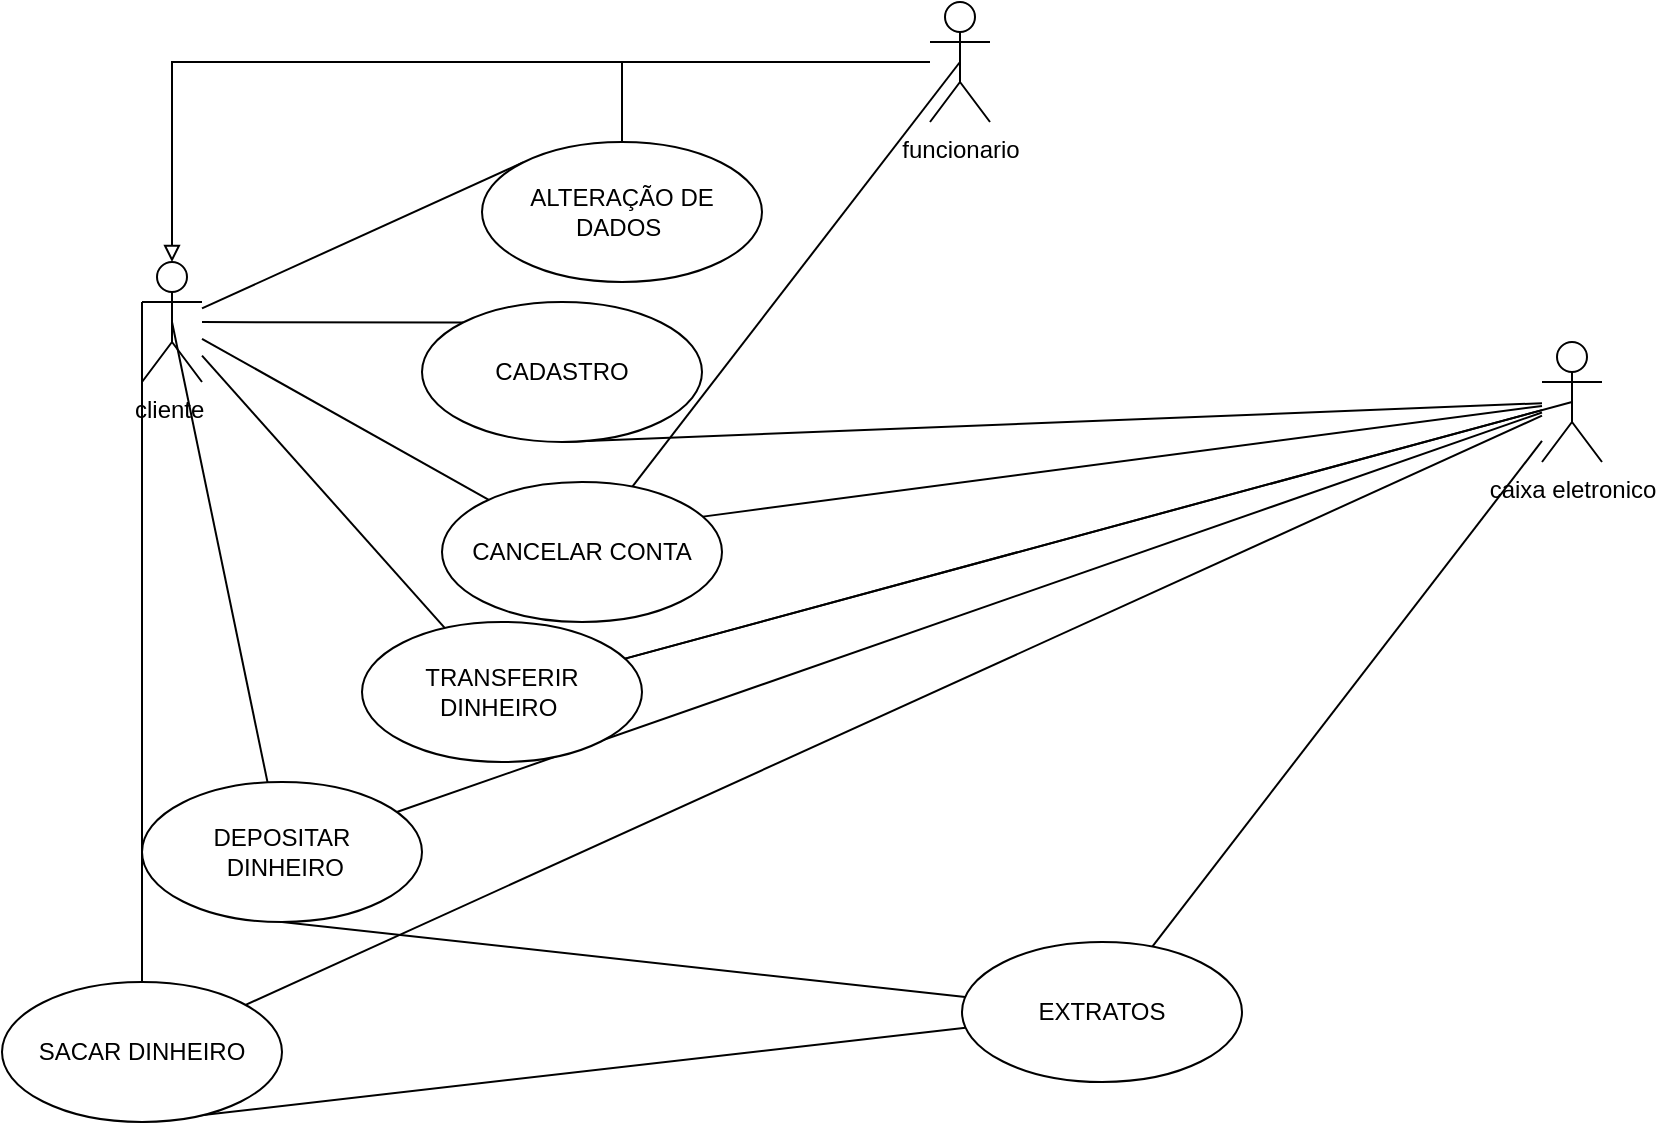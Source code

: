 <mxfile version="21.0.8" type="github">
  <diagram name="Página-1" id="yxh-n5cBD9CZkidyRWXZ">
    <mxGraphModel dx="2261" dy="1965" grid="1" gridSize="10" guides="1" tooltips="1" connect="1" arrows="1" fold="1" page="1" pageScale="1" pageWidth="827" pageHeight="1169" math="0" shadow="0">
      <root>
        <mxCell id="0" />
        <mxCell id="1" parent="0" />
        <mxCell id="_JtVAuVXo5apgUJnAtzp-38" style="rounded=0;orthogonalLoop=1;jettySize=auto;html=1;entryX=0;entryY=0;entryDx=0;entryDy=0;endArrow=none;endFill=0;" edge="1" parent="1" source="_JtVAuVXo5apgUJnAtzp-5" target="_JtVAuVXo5apgUJnAtzp-12">
          <mxGeometry relative="1" as="geometry">
            <mxPoint x="150" y="65" as="targetPoint" />
          </mxGeometry>
        </mxCell>
        <mxCell id="_JtVAuVXo5apgUJnAtzp-43" style="rounded=0;orthogonalLoop=1;jettySize=auto;html=1;entryX=0;entryY=0;entryDx=0;entryDy=0;endArrow=none;endFill=0;" edge="1" parent="1" source="_JtVAuVXo5apgUJnAtzp-5" target="_JtVAuVXo5apgUJnAtzp-18">
          <mxGeometry relative="1" as="geometry" />
        </mxCell>
        <mxCell id="_JtVAuVXo5apgUJnAtzp-5" value="cliente&amp;nbsp;&lt;br&gt;" style="shape=umlActor;verticalLabelPosition=bottom;verticalAlign=top;html=1;outlineConnect=0;" vertex="1" parent="1">
          <mxGeometry x="-10" y="10" width="30" height="60" as="geometry" />
        </mxCell>
        <mxCell id="_JtVAuVXo5apgUJnAtzp-24" style="edgeStyle=orthogonalEdgeStyle;rounded=0;orthogonalLoop=1;jettySize=auto;html=1;endArrow=none;endFill=0;" edge="1" parent="1" source="_JtVAuVXo5apgUJnAtzp-6" target="_JtVAuVXo5apgUJnAtzp-18">
          <mxGeometry relative="1" as="geometry" />
        </mxCell>
        <mxCell id="_JtVAuVXo5apgUJnAtzp-40" style="edgeStyle=orthogonalEdgeStyle;rounded=0;orthogonalLoop=1;jettySize=auto;html=1;entryX=0.5;entryY=0;entryDx=0;entryDy=0;entryPerimeter=0;endArrow=block;endFill=0;" edge="1" parent="1" source="_JtVAuVXo5apgUJnAtzp-6" target="_JtVAuVXo5apgUJnAtzp-5">
          <mxGeometry relative="1" as="geometry" />
        </mxCell>
        <mxCell id="_JtVAuVXo5apgUJnAtzp-6" value="funcionario&lt;br&gt;" style="shape=umlActor;verticalLabelPosition=bottom;verticalAlign=top;html=1;outlineConnect=0;" vertex="1" parent="1">
          <mxGeometry x="384" y="-120" width="30" height="60" as="geometry" />
        </mxCell>
        <mxCell id="_JtVAuVXo5apgUJnAtzp-19" style="rounded=0;orthogonalLoop=1;jettySize=auto;html=1;entryX=0.5;entryY=1;entryDx=0;entryDy=0;endArrow=none;endFill=0;" edge="1" parent="1" source="_JtVAuVXo5apgUJnAtzp-10" target="_JtVAuVXo5apgUJnAtzp-12">
          <mxGeometry relative="1" as="geometry" />
        </mxCell>
        <mxCell id="_JtVAuVXo5apgUJnAtzp-20" style="rounded=0;orthogonalLoop=1;jettySize=auto;html=1;entryX=0.786;entryY=0.286;entryDx=0;entryDy=0;entryPerimeter=0;jumpStyle=none;" edge="1" parent="1" source="_JtVAuVXo5apgUJnAtzp-10" target="_JtVAuVXo5apgUJnAtzp-17">
          <mxGeometry relative="1" as="geometry" />
        </mxCell>
        <mxCell id="_JtVAuVXo5apgUJnAtzp-10" value="caixa eletronico" style="shape=umlActor;verticalLabelPosition=bottom;verticalAlign=top;html=1;outlineConnect=0;" vertex="1" parent="1">
          <mxGeometry x="690" y="50" width="30" height="60" as="geometry" />
        </mxCell>
        <mxCell id="_JtVAuVXo5apgUJnAtzp-12" value="CADASTRO" style="ellipse;whiteSpace=wrap;html=1;" vertex="1" parent="1">
          <mxGeometry x="130" y="30" width="140" height="70" as="geometry" />
        </mxCell>
        <mxCell id="_JtVAuVXo5apgUJnAtzp-25" style="rounded=0;orthogonalLoop=1;jettySize=auto;html=1;entryX=0.5;entryY=1;entryDx=0;entryDy=0;endArrow=none;endFill=0;" edge="1" parent="1" source="_JtVAuVXo5apgUJnAtzp-14" target="_JtVAuVXo5apgUJnAtzp-16">
          <mxGeometry relative="1" as="geometry" />
        </mxCell>
        <mxCell id="_JtVAuVXo5apgUJnAtzp-26" style="rounded=0;orthogonalLoop=1;jettySize=auto;html=1;entryX=0.5;entryY=1;entryDx=0;entryDy=0;endArrow=none;endFill=0;" edge="1" parent="1" source="_JtVAuVXo5apgUJnAtzp-14" target="_JtVAuVXo5apgUJnAtzp-15">
          <mxGeometry relative="1" as="geometry" />
        </mxCell>
        <mxCell id="_JtVAuVXo5apgUJnAtzp-52" style="rounded=0;orthogonalLoop=1;jettySize=auto;html=1;endArrow=none;endFill=0;" edge="1" parent="1" source="_JtVAuVXo5apgUJnAtzp-14" target="_JtVAuVXo5apgUJnAtzp-10">
          <mxGeometry relative="1" as="geometry" />
        </mxCell>
        <mxCell id="_JtVAuVXo5apgUJnAtzp-14" value="EXTRATOS" style="ellipse;whiteSpace=wrap;html=1;" vertex="1" parent="1">
          <mxGeometry x="400" y="350" width="140" height="70" as="geometry" />
        </mxCell>
        <mxCell id="_JtVAuVXo5apgUJnAtzp-49" style="rounded=0;orthogonalLoop=1;jettySize=auto;html=1;entryX=0;entryY=0.333;entryDx=0;entryDy=0;entryPerimeter=0;endArrow=none;endFill=0;" edge="1" parent="1" source="_JtVAuVXo5apgUJnAtzp-15" target="_JtVAuVXo5apgUJnAtzp-5">
          <mxGeometry relative="1" as="geometry" />
        </mxCell>
        <mxCell id="_JtVAuVXo5apgUJnAtzp-51" style="rounded=0;orthogonalLoop=1;jettySize=auto;html=1;endArrow=none;endFill=0;" edge="1" parent="1" source="_JtVAuVXo5apgUJnAtzp-15" target="_JtVAuVXo5apgUJnAtzp-10">
          <mxGeometry relative="1" as="geometry" />
        </mxCell>
        <mxCell id="_JtVAuVXo5apgUJnAtzp-15" value="SACAR DINHEIRO" style="ellipse;whiteSpace=wrap;html=1;" vertex="1" parent="1">
          <mxGeometry x="-80" y="370" width="140" height="70" as="geometry" />
        </mxCell>
        <mxCell id="_JtVAuVXo5apgUJnAtzp-48" style="rounded=0;orthogonalLoop=1;jettySize=auto;html=1;entryX=0.5;entryY=0.5;entryDx=0;entryDy=0;entryPerimeter=0;endArrow=none;endFill=0;" edge="1" parent="1" source="_JtVAuVXo5apgUJnAtzp-16" target="_JtVAuVXo5apgUJnAtzp-5">
          <mxGeometry relative="1" as="geometry" />
        </mxCell>
        <mxCell id="_JtVAuVXo5apgUJnAtzp-50" style="rounded=0;orthogonalLoop=1;jettySize=auto;html=1;endArrow=none;endFill=0;" edge="1" parent="1" source="_JtVAuVXo5apgUJnAtzp-16" target="_JtVAuVXo5apgUJnAtzp-10">
          <mxGeometry relative="1" as="geometry" />
        </mxCell>
        <mxCell id="_JtVAuVXo5apgUJnAtzp-16" value="DEPOSITAR&lt;br&gt;&amp;nbsp;DINHEIRO" style="ellipse;whiteSpace=wrap;html=1;" vertex="1" parent="1">
          <mxGeometry x="-10" y="270" width="140" height="70" as="geometry" />
        </mxCell>
        <mxCell id="_JtVAuVXo5apgUJnAtzp-42" style="rounded=0;orthogonalLoop=1;jettySize=auto;html=1;endArrow=none;endFill=0;" edge="1" parent="1" source="_JtVAuVXo5apgUJnAtzp-17" target="_JtVAuVXo5apgUJnAtzp-5">
          <mxGeometry relative="1" as="geometry" />
        </mxCell>
        <mxCell id="_JtVAuVXo5apgUJnAtzp-53" style="rounded=0;orthogonalLoop=1;jettySize=auto;html=1;entryX=0.5;entryY=0.5;entryDx=0;entryDy=0;entryPerimeter=0;endArrow=none;endFill=0;" edge="1" parent="1" source="_JtVAuVXo5apgUJnAtzp-17" target="_JtVAuVXo5apgUJnAtzp-6">
          <mxGeometry relative="1" as="geometry" />
        </mxCell>
        <mxCell id="_JtVAuVXo5apgUJnAtzp-17" value="CANCELAR CONTA" style="ellipse;whiteSpace=wrap;html=1;" vertex="1" parent="1">
          <mxGeometry x="140" y="120" width="140" height="70" as="geometry" />
        </mxCell>
        <mxCell id="_JtVAuVXo5apgUJnAtzp-18" value="ALTERAÇÃO DE DADOS&amp;nbsp;" style="ellipse;whiteSpace=wrap;html=1;" vertex="1" parent="1">
          <mxGeometry x="160" y="-50" width="140" height="70" as="geometry" />
        </mxCell>
        <mxCell id="_JtVAuVXo5apgUJnAtzp-36" style="rounded=0;orthogonalLoop=1;jettySize=auto;html=1;entryX=0.5;entryY=0.5;entryDx=0;entryDy=0;entryPerimeter=0;endArrow=none;endFill=0;" edge="1" parent="1" source="_JtVAuVXo5apgUJnAtzp-35" target="_JtVAuVXo5apgUJnAtzp-10">
          <mxGeometry relative="1" as="geometry" />
        </mxCell>
        <mxCell id="_JtVAuVXo5apgUJnAtzp-46" style="rounded=0;orthogonalLoop=1;jettySize=auto;html=1;endArrow=none;endFill=0;" edge="1" parent="1" source="_JtVAuVXo5apgUJnAtzp-35" target="_JtVAuVXo5apgUJnAtzp-5">
          <mxGeometry relative="1" as="geometry" />
        </mxCell>
        <mxCell id="_JtVAuVXo5apgUJnAtzp-47" value="" style="rounded=0;orthogonalLoop=1;jettySize=auto;html=1;endArrow=none;endFill=0;" edge="1" parent="1" source="_JtVAuVXo5apgUJnAtzp-10" target="_JtVAuVXo5apgUJnAtzp-35">
          <mxGeometry relative="1" as="geometry">
            <mxPoint x="370" y="230" as="sourcePoint" />
            <mxPoint x="10" y="226" as="targetPoint" />
          </mxGeometry>
        </mxCell>
        <mxCell id="_JtVAuVXo5apgUJnAtzp-35" value="TRANSFERIR DINHEIRO&amp;nbsp;" style="ellipse;whiteSpace=wrap;html=1;" vertex="1" parent="1">
          <mxGeometry x="100" y="190" width="140" height="70" as="geometry" />
        </mxCell>
      </root>
    </mxGraphModel>
  </diagram>
</mxfile>
